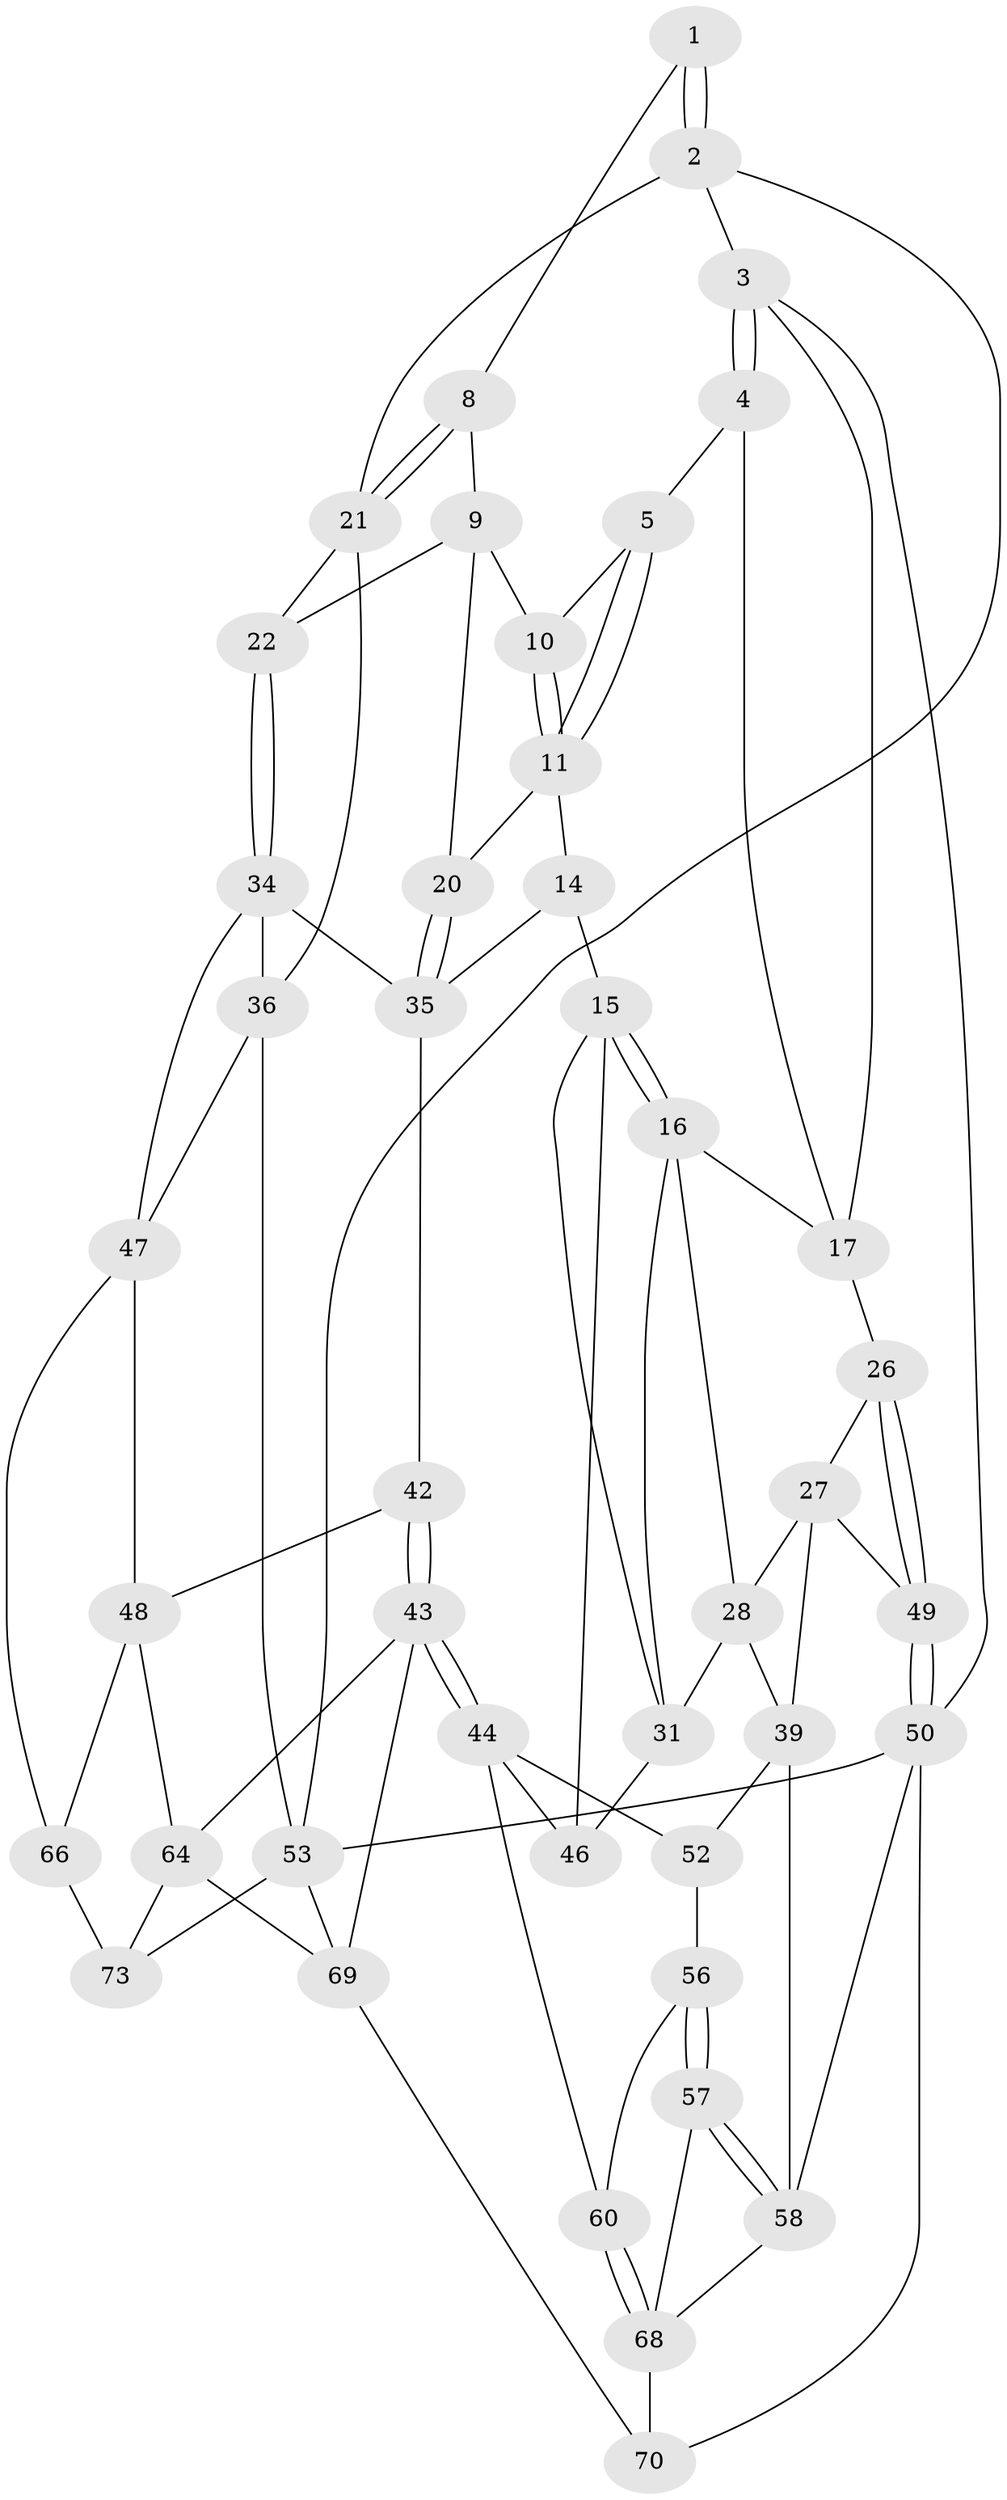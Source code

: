 // original degree distribution, {3: 0.02631578947368421, 6: 0.25, 4: 0.27631578947368424, 5: 0.4473684210526316}
// Generated by graph-tools (version 1.1) at 2025/42/03/06/25 10:42:35]
// undirected, 44 vertices, 94 edges
graph export_dot {
graph [start="1"]
  node [color=gray90,style=filled];
  1 [pos="+0.9298187877770655+0",super="+7"];
  2 [pos="+1+0",super="+12"];
  3 [pos="+0+0",super="+24"];
  4 [pos="+0.4125932969996514+0",super="+18"];
  5 [pos="+0.4848441187327457+0",super="+6"];
  8 [pos="+0.8902241276975666+0.1183551296294044"];
  9 [pos="+0.8305344403055767+0.11385819426053644",super="+19"];
  10 [pos="+0.7901965900130077+0.05443965913814637"];
  11 [pos="+0.5746075634658451+0.18613398687882346",super="+13"];
  14 [pos="+0.5557163753859311+0.2593473064307801"];
  15 [pos="+0.5553706649208338+0.25955697937454614",super="+30"];
  16 [pos="+0.23958264280451164+0.19590929505151575",super="+29"];
  17 [pos="+0.24189952474506377+0.1322208439955892",super="+25"];
  20 [pos="+0.6456425166564257+0.22469086908798724"];
  21 [pos="+0.9732307567067532+0.2522998436053876",super="+23"];
  22 [pos="+0.9062458157387324+0.2875775081973121"];
  26 [pos="+0+0.1320314560837364"];
  27 [pos="+0.09369388661744439+0.2818806108089792",super="+41"];
  28 [pos="+0.14822830295720926+0.29265707927046997",super="+33"];
  31 [pos="+0.3257366074313611+0.3208929357176053",super="+32"];
  34 [pos="+0.8479504852262332+0.3926018355625654",super="+37"];
  35 [pos="+0.8180461471373028+0.39316170215086355",super="+38"];
  36 [pos="+1+0.48819972404728573",super="+55"];
  39 [pos="+0.1860330025823051+0.46878149984444384",super="+40"];
  42 [pos="+0.6703239474483188+0.5820107181530043"];
  43 [pos="+0.5648096584503449+0.6420569699379393",super="+65"];
  44 [pos="+0.4971510604645339+0.6216983191072807",super="+45"];
  46 [pos="+0.4400065589469571+0.42363782986629256"];
  47 [pos="+0.8466296252769406+0.5609419102317669",super="+59"];
  48 [pos="+0.7823551593430625+0.614430369713005",super="+63"];
  49 [pos="+0+0.5508514588207181"];
  50 [pos="+0+1",super="+51"];
  52 [pos="+0.3095424155299447+0.5600895331976322"];
  53 [pos="+1+1",super="+54"];
  56 [pos="+0.2768235713117118+0.6427953404699847",super="+61"];
  57 [pos="+0.1766280303966084+0.7063635578161435",super="+67"];
  58 [pos="+0.1473125184572281+0.7003758693906019",super="+62"];
  60 [pos="+0.42159240703655254+0.6877416280593617"];
  64 [pos="+0.7087692239170297+0.8419241490931502",super="+74"];
  66 [pos="+0.8690770628374237+0.7449779391028708",super="+72"];
  68 [pos="+0.3522113044873281+0.9248808439218117",super="+71"];
  69 [pos="+0.42422952052421764+1",super="+76"];
  70 [pos="+0.4019784766580497+1"];
  73 [pos="+0.8968101574989853+0.8849392686622259",super="+75"];
  1 -- 2 [weight=2];
  1 -- 2;
  1 -- 8;
  2 -- 3;
  2 -- 53;
  2 -- 21;
  3 -- 4 [weight=2];
  3 -- 4;
  3 -- 50;
  3 -- 17;
  4 -- 5;
  4 -- 17;
  5 -- 11;
  5 -- 11;
  5 -- 10;
  8 -- 9;
  8 -- 21;
  8 -- 21;
  9 -- 10;
  9 -- 20;
  9 -- 22;
  10 -- 11;
  10 -- 11;
  11 -- 20;
  11 -- 14;
  14 -- 15;
  14 -- 35;
  15 -- 16;
  15 -- 16;
  15 -- 31;
  15 -- 46;
  16 -- 17;
  16 -- 28;
  16 -- 31;
  17 -- 26;
  20 -- 35;
  20 -- 35;
  21 -- 22;
  21 -- 36;
  22 -- 34;
  22 -- 34;
  26 -- 27;
  26 -- 49;
  26 -- 49;
  27 -- 28;
  27 -- 49;
  27 -- 39;
  28 -- 39;
  28 -- 31;
  31 -- 46;
  34 -- 35;
  34 -- 36;
  34 -- 47;
  35 -- 42;
  36 -- 47;
  36 -- 53;
  39 -- 52;
  39 -- 58;
  42 -- 43;
  42 -- 43;
  42 -- 48;
  43 -- 44;
  43 -- 44;
  43 -- 64;
  43 -- 69;
  44 -- 60;
  44 -- 46;
  44 -- 52;
  47 -- 48;
  47 -- 66;
  48 -- 66;
  48 -- 64;
  49 -- 50;
  49 -- 50;
  50 -- 58;
  50 -- 53;
  50 -- 70;
  52 -- 56;
  53 -- 69;
  53 -- 73;
  56 -- 57 [weight=2];
  56 -- 57;
  56 -- 60;
  57 -- 58;
  57 -- 58;
  57 -- 68;
  58 -- 68;
  60 -- 68;
  60 -- 68;
  64 -- 73;
  64 -- 69;
  66 -- 73 [weight=2];
  68 -- 70;
  69 -- 70;
}
